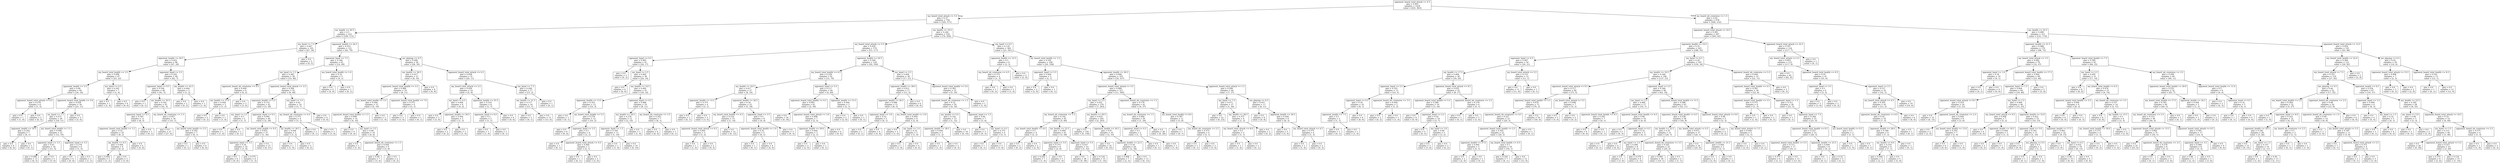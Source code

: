 digraph Tree {
node [shape=box] ;
0 [label="opponent_board_total_attack <= 4.5\ngini = 0.493\nsamples = 1434\nvalue = [631, 803]"] ;
1 [label="my_board_total_attack <= 3.5\ngini = 0.37\nsamples = 756\nvalue = [185, 571]"] ;
0 -> 1 [labeldistance=2.5, labelangle=45, headlabel="True"] ;
2 [label="my_health <= 20.5\ngini = 0.5\nsamples = 222\nvalue = [109, 113]"] ;
1 -> 2 ;
3 [label="my_hand <= 7.5\ngini = 0.447\nsamples = 101\nvalue = [67, 34]"] ;
2 -> 3 ;
4 [label="opponent_health <= 20.5\ngini = 0.422\nsamples = 96\nvalue = [67, 29]"] ;
3 -> 4 ;
5 [label="my_board_total_health <= 3.5\ngini = 0.498\nsamples = 47\nvalue = [25, 22]"] ;
4 -> 5 ;
6 [label="opponent_health <= 5.5\ngini = 0.48\nsamples = 40\nvalue = [24, 16]"] ;
5 -> 6 ;
7 [label="opponent_board_total_attack <= 0.5\ngini = 0.278\nsamples = 6\nvalue = [1, 5]"] ;
6 -> 7 ;
8 [label="gini = 0.0\nsamples = 1\nvalue = [1, 0]"] ;
7 -> 8 ;
9 [label="gini = 0.0\nsamples = 5\nvalue = [0, 5]"] ;
7 -> 9 ;
10 [label="opponent_board_total_health <= 3.0\ngini = 0.438\nsamples = 34\nvalue = [23, 11]"] ;
6 -> 10 ;
11 [label="my_hand <= 1.5\ngini = 0.471\nsamples = 29\nvalue = [18, 11]"] ;
10 -> 11 ;
12 [label="opponent_health <= 19.5\ngini = 0.245\nsamples = 7\nvalue = [6, 1]"] ;
11 -> 12 ;
13 [label="gini = 0.0\nsamples = 6\nvalue = [6, 0]"] ;
12 -> 13 ;
14 [label="gini = 0.0\nsamples = 1\nvalue = [0, 1]"] ;
12 -> 14 ;
15 [label="my_board_total_health <= 1.5\ngini = 0.496\nsamples = 22\nvalue = [12, 10]"] ;
11 -> 15 ;
16 [label="opponent_hand <= 3.5\ngini = 0.43\nsamples = 16\nvalue = [11, 5]"] ;
15 -> 16 ;
17 [label="gini = 0.496\nsamples = 11\nvalue = [6, 5]"] ;
16 -> 17 ;
18 [label="gini = 0.0\nsamples = 5\nvalue = [5, 0]"] ;
16 -> 18 ;
19 [label="opponent_hand <= 5.5\ngini = 0.278\nsamples = 6\nvalue = [1, 5]"] ;
15 -> 19 ;
20 [label="gini = 0.0\nsamples = 4\nvalue = [0, 4]"] ;
19 -> 20 ;
21 [label="gini = 0.5\nsamples = 2\nvalue = [1, 1]"] ;
19 -> 21 ;
22 [label="gini = 0.0\nsamples = 5\nvalue = [5, 0]"] ;
10 -> 22 ;
23 [label="my_hand <= 0.5\ngini = 0.245\nsamples = 7\nvalue = [1, 6]"] ;
5 -> 23 ;
24 [label="gini = 0.0\nsamples = 1\nvalue = [1, 0]"] ;
23 -> 24 ;
25 [label="gini = 0.0\nsamples = 6\nvalue = [0, 6]"] ;
23 -> 25 ;
26 [label="opponent_hand <= 5.5\ngini = 0.245\nsamples = 49\nvalue = [42, 7]"] ;
4 -> 26 ;
27 [label="opponent_hand <= 0.5\ngini = 0.194\nsamples = 46\nvalue = [41, 5]"] ;
26 -> 27 ;
28 [label="gini = 0.0\nsamples = 1\nvalue = [0, 1]"] ;
27 -> 28 ;
29 [label="my_health <= 10.5\ngini = 0.162\nsamples = 45\nvalue = [41, 4]"] ;
27 -> 29 ;
30 [label="opponent_hand <= 4.5\ngini = 0.397\nsamples = 11\nvalue = [8, 3]"] ;
29 -> 30 ;
31 [label="opponent_board_total_health <= 1.5\ngini = 0.32\nsamples = 10\nvalue = [8, 2]"] ;
30 -> 31 ;
32 [label="my_health <= 6.5\ngini = 0.444\nsamples = 6\nvalue = [4, 2]"] ;
31 -> 32 ;
33 [label="gini = 0.444\nsamples = 3\nvalue = [1, 2]"] ;
32 -> 33 ;
34 [label="gini = 0.0\nsamples = 3\nvalue = [3, 0]"] ;
32 -> 34 ;
35 [label="gini = 0.0\nsamples = 4\nvalue = [4, 0]"] ;
31 -> 35 ;
36 [label="gini = 0.0\nsamples = 1\nvalue = [0, 1]"] ;
30 -> 36 ;
37 [label="my_board_nb_creatures <= 1.5\ngini = 0.057\nsamples = 34\nvalue = [33, 1]"] ;
29 -> 37 ;
38 [label="gini = 0.0\nsamples = 27\nvalue = [27, 0]"] ;
37 -> 38 ;
39 [label="my_board_total_health <= 2.5\ngini = 0.245\nsamples = 7\nvalue = [6, 1]"] ;
37 -> 39 ;
40 [label="gini = 0.0\nsamples = 1\nvalue = [0, 1]"] ;
39 -> 40 ;
41 [label="gini = 0.0\nsamples = 6\nvalue = [6, 0]"] ;
39 -> 41 ;
42 [label="my_health <= 14.5\ngini = 0.444\nsamples = 3\nvalue = [1, 2]"] ;
26 -> 42 ;
43 [label="gini = 0.0\nsamples = 2\nvalue = [0, 2]"] ;
42 -> 43 ;
44 [label="gini = 0.0\nsamples = 1\nvalue = [1, 0]"] ;
42 -> 44 ;
45 [label="gini = 0.0\nsamples = 5\nvalue = [0, 5]"] ;
3 -> 45 ;
46 [label="opponent_health <= 24.5\ngini = 0.453\nsamples = 121\nvalue = [42, 79]"] ;
2 -> 46 ;
47 [label="opponent_hand <= 7.5\ngini = 0.346\nsamples = 63\nvalue = [14, 49]"] ;
46 -> 47 ;
48 [label="my_hand <= 1.5\ngini = 0.285\nsamples = 58\nvalue = [10, 48]"] ;
47 -> 48 ;
49 [label="opponent_board_nb_creatures <= 0.5\ngini = 0.444\nsamples = 6\nvalue = [4, 2]"] ;
48 -> 49 ;
50 [label="my_health <= 27.0\ngini = 0.444\nsamples = 3\nvalue = [1, 2]"] ;
49 -> 50 ;
51 [label="gini = 0.0\nsamples = 2\nvalue = [0, 2]"] ;
50 -> 51 ;
52 [label="gini = 0.0\nsamples = 1\nvalue = [1, 0]"] ;
50 -> 52 ;
53 [label="gini = 0.0\nsamples = 3\nvalue = [3, 0]"] ;
49 -> 53 ;
54 [label="opponent_board_total_attack <= 3.5\ngini = 0.204\nsamples = 52\nvalue = [6, 46]"] ;
48 -> 54 ;
55 [label="opponent_health <= 5.5\ngini = 0.133\nsamples = 42\nvalue = [3, 39]"] ;
54 -> 55 ;
56 [label="my_hand <= 2.5\ngini = 0.5\nsamples = 2\nvalue = [1, 1]"] ;
55 -> 56 ;
57 [label="gini = 0.0\nsamples = 1\nvalue = [1, 0]"] ;
56 -> 57 ;
58 [label="gini = 0.0\nsamples = 1\nvalue = [0, 1]"] ;
56 -> 58 ;
59 [label="opponent_hand <= 6.5\ngini = 0.095\nsamples = 40\nvalue = [2, 38]"] ;
55 -> 59 ;
60 [label="my_board_total_health <= 0.5\ngini = 0.053\nsamples = 37\nvalue = [1, 36]"] ;
59 -> 60 ;
61 [label="opponent_hand <= 3.5\ngini = 0.18\nsamples = 10\nvalue = [1, 9]"] ;
60 -> 61 ;
62 [label="gini = 0.0\nsamples = 6\nvalue = [0, 6]"] ;
61 -> 62 ;
63 [label="gini = 0.375\nsamples = 4\nvalue = [1, 3]"] ;
61 -> 63 ;
64 [label="gini = 0.0\nsamples = 27\nvalue = [0, 27]"] ;
60 -> 64 ;
65 [label="my_health <= 26.5\ngini = 0.444\nsamples = 3\nvalue = [1, 2]"] ;
59 -> 65 ;
66 [label="gini = 0.0\nsamples = 1\nvalue = [1, 0]"] ;
65 -> 66 ;
67 [label="gini = 0.0\nsamples = 2\nvalue = [0, 2]"] ;
65 -> 67 ;
68 [label="my_hand <= 3.5\ngini = 0.42\nsamples = 10\nvalue = [3, 7]"] ;
54 -> 68 ;
69 [label="my_board_nb_creatures <= 0.5\ngini = 0.375\nsamples = 4\nvalue = [3, 1]"] ;
68 -> 69 ;
70 [label="gini = 0.0\nsamples = 1\nvalue = [0, 1]"] ;
69 -> 70 ;
71 [label="gini = 0.0\nsamples = 3\nvalue = [3, 0]"] ;
69 -> 71 ;
72 [label="gini = 0.0\nsamples = 6\nvalue = [0, 6]"] ;
68 -> 72 ;
73 [label="my_board_total_health <= 1.0\ngini = 0.32\nsamples = 5\nvalue = [4, 1]"] ;
47 -> 73 ;
74 [label="gini = 0.0\nsamples = 4\nvalue = [4, 0]"] ;
73 -> 74 ;
75 [label="gini = 0.0\nsamples = 1\nvalue = [0, 1]"] ;
73 -> 75 ;
76 [label="me_playing <= 0.5\ngini = 0.499\nsamples = 58\nvalue = [28, 30]"] ;
46 -> 76 ;
77 [label="my_health <= 28.5\ngini = 0.417\nsamples = 27\nvalue = [8, 19]"] ;
76 -> 77 ;
78 [label="opponent_board_total_health <= 3.5\ngini = 0.488\nsamples = 19\nvalue = [8, 11]"] ;
77 -> 78 ;
79 [label="my_board_total_health <= 3.5\ngini = 0.444\nsamples = 15\nvalue = [5, 10]"] ;
78 -> 79 ;
80 [label="opponent_board_total_health <= 1.5\ngini = 0.408\nsamples = 14\nvalue = [4, 10]"] ;
79 -> 80 ;
81 [label="gini = 0.0\nsamples = 4\nvalue = [0, 4]"] ;
80 -> 81 ;
82 [label="my_hand <= 3.5\ngini = 0.48\nsamples = 10\nvalue = [4, 6]"] ;
80 -> 82 ;
83 [label="gini = 0.0\nsamples = 1\nvalue = [1, 0]"] ;
82 -> 83 ;
84 [label="opponent_board_nb_creatures <= 1.5\ngini = 0.444\nsamples = 9\nvalue = [3, 6]"] ;
82 -> 84 ;
85 [label="gini = 0.49\nsamples = 7\nvalue = [3, 4]"] ;
84 -> 85 ;
86 [label="gini = 0.0\nsamples = 2\nvalue = [0, 2]"] ;
84 -> 86 ;
87 [label="gini = 0.0\nsamples = 1\nvalue = [1, 0]"] ;
79 -> 87 ;
88 [label="opponent_board_total_health <= 7.0\ngini = 0.375\nsamples = 4\nvalue = [3, 1]"] ;
78 -> 88 ;
89 [label="gini = 0.0\nsamples = 3\nvalue = [3, 0]"] ;
88 -> 89 ;
90 [label="gini = 0.0\nsamples = 1\nvalue = [0, 1]"] ;
88 -> 90 ;
91 [label="gini = 0.0\nsamples = 8\nvalue = [0, 8]"] ;
77 -> 91 ;
92 [label="opponent_board_total_attack <= 0.5\ngini = 0.458\nsamples = 31\nvalue = [20, 11]"] ;
76 -> 92 ;
93 [label="my_board_total_attack <= 2.5\ngini = 0.459\nsamples = 14\nvalue = [5, 9]"] ;
92 -> 93 ;
94 [label="my_hand <= 4.5\ngini = 0.444\nsamples = 6\nvalue = [4, 2]"] ;
93 -> 94 ;
95 [label="gini = 0.0\nsamples = 3\nvalue = [3, 0]"] ;
94 -> 95 ;
96 [label="opponent_health <= 29.5\ngini = 0.444\nsamples = 3\nvalue = [1, 2]"] ;
94 -> 96 ;
97 [label="gini = 0.0\nsamples = 2\nvalue = [0, 2]"] ;
96 -> 97 ;
98 [label="gini = 0.0\nsamples = 1\nvalue = [1, 0]"] ;
96 -> 98 ;
99 [label="opponent_health <= 25.5\ngini = 0.219\nsamples = 8\nvalue = [1, 7]"] ;
93 -> 99 ;
100 [label="opponent_hand <= 6.0\ngini = 0.5\nsamples = 2\nvalue = [1, 1]"] ;
99 -> 100 ;
101 [label="gini = 0.0\nsamples = 1\nvalue = [1, 0]"] ;
100 -> 101 ;
102 [label="gini = 0.0\nsamples = 1\nvalue = [0, 1]"] ;
100 -> 102 ;
103 [label="gini = 0.0\nsamples = 6\nvalue = [0, 6]"] ;
99 -> 103 ;
104 [label="my_hand <= 7.5\ngini = 0.208\nsamples = 17\nvalue = [15, 2]"] ;
92 -> 104 ;
105 [label="my_health <= 21.5\ngini = 0.117\nsamples = 16\nvalue = [15, 1]"] ;
104 -> 105 ;
106 [label="gini = 0.0\nsamples = 1\nvalue = [0, 1]"] ;
105 -> 106 ;
107 [label="gini = 0.0\nsamples = 15\nvalue = [15, 0]"] ;
105 -> 107 ;
108 [label="gini = 0.0\nsamples = 1\nvalue = [0, 1]"] ;
104 -> 108 ;
109 [label="my_health <= 19.5\ngini = 0.244\nsamples = 534\nvalue = [76, 458]"] ;
1 -> 109 ;
110 [label="my_board_total_attack <= 5.5\ngini = 0.429\nsamples = 170\nvalue = [53, 117]"] ;
109 -> 110 ;
111 [label="opponent_hand <= 0.5\ngini = 0.485\nsamples = 41\nvalue = [24, 17]"] ;
110 -> 111 ;
112 [label="gini = 0.0\nsamples = 3\nvalue = [0, 3]"] ;
111 -> 112 ;
113 [label="my_hand <= 2.5\ngini = 0.465\nsamples = 38\nvalue = [24, 14]"] ;
111 -> 113 ;
114 [label="gini = 0.0\nsamples = 6\nvalue = [6, 0]"] ;
113 -> 114 ;
115 [label="my_health <= 14.5\ngini = 0.492\nsamples = 32\nvalue = [18, 14]"] ;
113 -> 115 ;
116 [label="opponent_health <= 13.5\ngini = 0.355\nsamples = 13\nvalue = [10, 3]"] ;
115 -> 116 ;
117 [label="gini = 0.0\nsamples = 1\nvalue = [0, 1]"] ;
116 -> 117 ;
118 [label="my_board_total_health <= 5.5\ngini = 0.278\nsamples = 12\nvalue = [10, 2]"] ;
116 -> 118 ;
119 [label="gini = 0.0\nsamples = 8\nvalue = [8, 0]"] ;
118 -> 119 ;
120 [label="opponent_hand <= 2.5\ngini = 0.5\nsamples = 4\nvalue = [2, 2]"] ;
118 -> 120 ;
121 [label="gini = 0.0\nsamples = 1\nvalue = [0, 1]"] ;
120 -> 121 ;
122 [label="opponent_board_total_attack <= 0.5\ngini = 0.444\nsamples = 3\nvalue = [2, 1]"] ;
120 -> 122 ;
123 [label="gini = 0.0\nsamples = 1\nvalue = [0, 1]"] ;
122 -> 123 ;
124 [label="gini = 0.0\nsamples = 2\nvalue = [2, 0]"] ;
122 -> 124 ;
125 [label="opponent_hand <= 4.5\ngini = 0.488\nsamples = 19\nvalue = [8, 11]"] ;
115 -> 125 ;
126 [label="my_health <= 18.5\ngini = 0.278\nsamples = 12\nvalue = [2, 10]"] ;
125 -> 126 ;
127 [label="opponent_hand <= 1.5\ngini = 0.165\nsamples = 11\nvalue = [1, 10]"] ;
126 -> 127 ;
128 [label="gini = 0.0\nsamples = 1\nvalue = [1, 0]"] ;
127 -> 128 ;
129 [label="gini = 0.0\nsamples = 10\nvalue = [0, 10]"] ;
127 -> 129 ;
130 [label="gini = 0.0\nsamples = 1\nvalue = [1, 0]"] ;
126 -> 130 ;
131 [label="my_board_nb_creatures <= 3.5\ngini = 0.245\nsamples = 7\nvalue = [6, 1]"] ;
125 -> 131 ;
132 [label="gini = 0.0\nsamples = 6\nvalue = [6, 0]"] ;
131 -> 132 ;
133 [label="gini = 0.0\nsamples = 1\nvalue = [0, 1]"] ;
131 -> 133 ;
134 [label="opponent_health <= 24.5\ngini = 0.349\nsamples = 129\nvalue = [29, 100]"] ;
110 -> 134 ;
135 [label="my_board_total_health <= 6.5\ngini = 0.229\nsamples = 91\nvalue = [12, 79]"] ;
134 -> 135 ;
136 [label="my_health <= 10.5\ngini = 0.417\nsamples = 27\nvalue = [8, 19]"] ;
135 -> 136 ;
137 [label="opponent_health <= 12.5\ngini = 0.375\nsamples = 4\nvalue = [3, 1]"] ;
136 -> 137 ;
138 [label="gini = 0.0\nsamples = 1\nvalue = [0, 1]"] ;
137 -> 138 ;
139 [label="gini = 0.0\nsamples = 3\nvalue = [3, 0]"] ;
137 -> 139 ;
140 [label="opponent_health <= 20.5\ngini = 0.34\nsamples = 23\nvalue = [5, 18]"] ;
136 -> 140 ;
141 [label="my_board_total_health <= 4.5\ngini = 0.124\nsamples = 15\nvalue = [1, 14]"] ;
140 -> 141 ;
142 [label="opponent_board_total_attack <= 0.5\ngini = 0.444\nsamples = 3\nvalue = [1, 2]"] ;
141 -> 142 ;
143 [label="gini = 0.0\nsamples = 1\nvalue = [1, 0]"] ;
142 -> 143 ;
144 [label="gini = 0.0\nsamples = 2\nvalue = [0, 2]"] ;
142 -> 144 ;
145 [label="gini = 0.0\nsamples = 12\nvalue = [0, 12]"] ;
141 -> 145 ;
146 [label="opponent_hand <= 3.5\ngini = 0.5\nsamples = 8\nvalue = [4, 4]"] ;
140 -> 146 ;
147 [label="opponent_board_total_health <= 1.0\ngini = 0.32\nsamples = 5\nvalue = [4, 1]"] ;
146 -> 147 ;
148 [label="gini = 0.0\nsamples = 1\nvalue = [0, 1]"] ;
147 -> 148 ;
149 [label="gini = 0.0\nsamples = 4\nvalue = [4, 0]"] ;
147 -> 149 ;
150 [label="gini = 0.0\nsamples = 3\nvalue = [0, 3]"] ;
146 -> 150 ;
151 [label="opponent_hand <= 5.5\ngini = 0.117\nsamples = 64\nvalue = [4, 60]"] ;
135 -> 151 ;
152 [label="opponent_board_total_health <= 4.5\ngini = 0.063\nsamples = 61\nvalue = [2, 59]"] ;
151 -> 152 ;
153 [label="gini = 0.0\nsamples = 54\nvalue = [0, 54]"] ;
152 -> 153 ;
154 [label="opponent_board_total_attack <= 3.0\ngini = 0.408\nsamples = 7\nvalue = [2, 5]"] ;
152 -> 154 ;
155 [label="opponent_health <= 20.0\ngini = 0.444\nsamples = 3\nvalue = [2, 1]"] ;
154 -> 155 ;
156 [label="gini = 0.0\nsamples = 2\nvalue = [2, 0]"] ;
155 -> 156 ;
157 [label="gini = 0.0\nsamples = 1\nvalue = [0, 1]"] ;
155 -> 157 ;
158 [label="gini = 0.0\nsamples = 4\nvalue = [0, 4]"] ;
154 -> 158 ;
159 [label="opponent_health <= 13.5\ngini = 0.444\nsamples = 3\nvalue = [2, 1]"] ;
151 -> 159 ;
160 [label="gini = 0.0\nsamples = 2\nvalue = [2, 0]"] ;
159 -> 160 ;
161 [label="gini = 0.0\nsamples = 1\nvalue = [0, 1]"] ;
159 -> 161 ;
162 [label="my_hand <= 3.5\ngini = 0.494\nsamples = 38\nvalue = [17, 21]"] ;
134 -> 162 ;
163 [label="opponent_health <= 28.0\ngini = 0.415\nsamples = 17\nvalue = [12, 5]"] ;
162 -> 163 ;
164 [label="opponent_health <= 26.5\ngini = 0.496\nsamples = 11\nvalue = [6, 5]"] ;
163 -> 164 ;
165 [label="opponent_hand <= 3.0\ngini = 0.32\nsamples = 5\nvalue = [4, 1]"] ;
164 -> 165 ;
166 [label="gini = 0.0\nsamples = 1\nvalue = [0, 1]"] ;
165 -> 166 ;
167 [label="gini = 0.0\nsamples = 4\nvalue = [4, 0]"] ;
165 -> 167 ;
168 [label="my_board_total_health <= 3.0\ngini = 0.444\nsamples = 6\nvalue = [2, 4]"] ;
164 -> 168 ;
169 [label="gini = 0.0\nsamples = 1\nvalue = [1, 0]"] ;
168 -> 169 ;
170 [label="my_hand <= 1.0\ngini = 0.32\nsamples = 5\nvalue = [1, 4]"] ;
168 -> 170 ;
171 [label="gini = 0.0\nsamples = 1\nvalue = [1, 0]"] ;
170 -> 171 ;
172 [label="gini = 0.0\nsamples = 4\nvalue = [0, 4]"] ;
170 -> 172 ;
173 [label="gini = 0.0\nsamples = 6\nvalue = [6, 0]"] ;
163 -> 173 ;
174 [label="opponent_board_total_health <= 5.0\ngini = 0.363\nsamples = 21\nvalue = [5, 16]"] ;
162 -> 174 ;
175 [label="opponent_board_nb_creatures <= 1.5\ngini = 0.32\nsamples = 20\nvalue = [4, 16]"] ;
174 -> 175 ;
176 [label="my_health <= 5.0\ngini = 0.142\nsamples = 13\nvalue = [1, 12]"] ;
175 -> 176 ;
177 [label="opponent_health <= 28.5\ngini = 0.444\nsamples = 3\nvalue = [1, 2]"] ;
176 -> 177 ;
178 [label="gini = 0.0\nsamples = 1\nvalue = [1, 0]"] ;
177 -> 178 ;
179 [label="gini = 0.0\nsamples = 2\nvalue = [0, 2]"] ;
177 -> 179 ;
180 [label="gini = 0.0\nsamples = 10\nvalue = [0, 10]"] ;
176 -> 180 ;
181 [label="opponent_hand <= 1.5\ngini = 0.49\nsamples = 7\nvalue = [3, 4]"] ;
175 -> 181 ;
182 [label="gini = 0.0\nsamples = 3\nvalue = [0, 3]"] ;
181 -> 182 ;
183 [label="my_hand <= 4.5\ngini = 0.375\nsamples = 4\nvalue = [3, 1]"] ;
181 -> 183 ;
184 [label="gini = 0.0\nsamples = 1\nvalue = [0, 1]"] ;
183 -> 184 ;
185 [label="gini = 0.0\nsamples = 3\nvalue = [3, 0]"] ;
183 -> 185 ;
186 [label="gini = 0.0\nsamples = 1\nvalue = [1, 0]"] ;
174 -> 186 ;
187 [label="my_hand <= 0.5\ngini = 0.118\nsamples = 364\nvalue = [23, 341]"] ;
109 -> 187 ;
188 [label="opponent_health <= 12.5\ngini = 0.5\nsamples = 6\nvalue = [3, 3]"] ;
187 -> 188 ;
189 [label="my_board_nb_creatures <= 4.5\ngini = 0.375\nsamples = 4\nvalue = [1, 3]"] ;
188 -> 189 ;
190 [label="gini = 0.0\nsamples = 3\nvalue = [0, 3]"] ;
189 -> 190 ;
191 [label="gini = 0.0\nsamples = 1\nvalue = [1, 0]"] ;
189 -> 191 ;
192 [label="gini = 0.0\nsamples = 2\nvalue = [2, 0]"] ;
188 -> 192 ;
193 [label="my_board_total_health <= 1.5\ngini = 0.105\nsamples = 358\nvalue = [20, 338]"] ;
187 -> 193 ;
194 [label="opponent_hand <= 5.5\ngini = 0.444\nsamples = 3\nvalue = [2, 1]"] ;
193 -> 194 ;
195 [label="gini = 0.0\nsamples = 2\nvalue = [2, 0]"] ;
194 -> 195 ;
196 [label="gini = 0.0\nsamples = 1\nvalue = [0, 1]"] ;
194 -> 196 ;
197 [label="opponent_health <= 26.5\ngini = 0.096\nsamples = 355\nvalue = [18, 337]"] ;
193 -> 197 ;
198 [label="opponent_board_total_attack <= 3.5\ngini = 0.068\nsamples = 311\nvalue = [11, 300]"] ;
197 -> 198 ;
199 [label="my_hand <= 2.5\ngini = 0.051\nsamples = 270\nvalue = [7, 263]"] ;
198 -> 199 ;
200 [label="my_board_nb_creatures <= 1.5\ngini = 0.142\nsamples = 65\nvalue = [5, 60]"] ;
199 -> 200 ;
201 [label="my_board_total_health <= 4.0\ngini = 0.5\nsamples = 4\nvalue = [2, 2]"] ;
200 -> 201 ;
202 [label="gini = 0.0\nsamples = 2\nvalue = [0, 2]"] ;
201 -> 202 ;
203 [label="gini = 0.0\nsamples = 2\nvalue = [2, 0]"] ;
201 -> 203 ;
204 [label="my_health <= 22.5\ngini = 0.094\nsamples = 61\nvalue = [3, 58]"] ;
200 -> 204 ;
205 [label="opponent_hand <= 5.0\ngini = 0.375\nsamples = 8\nvalue = [2, 6]"] ;
204 -> 205 ;
206 [label="gini = 0.245\nsamples = 7\nvalue = [1, 6]"] ;
205 -> 206 ;
207 [label="gini = 0.0\nsamples = 1\nvalue = [1, 0]"] ;
205 -> 207 ;
208 [label="opponent_hand <= 5.5\ngini = 0.037\nsamples = 53\nvalue = [1, 52]"] ;
204 -> 208 ;
209 [label="gini = 0.0\nsamples = 38\nvalue = [0, 38]"] ;
208 -> 209 ;
210 [label="gini = 0.124\nsamples = 15\nvalue = [1, 14]"] ;
208 -> 210 ;
211 [label="my_health <= 29.5\ngini = 0.019\nsamples = 205\nvalue = [2, 203]"] ;
199 -> 211 ;
212 [label="gini = 0.0\nsamples = 150\nvalue = [0, 150]"] ;
211 -> 212 ;
213 [label="opponent_health <= 20.5\ngini = 0.07\nsamples = 55\nvalue = [2, 53]"] ;
211 -> 213 ;
214 [label="gini = 0.0\nsamples = 35\nvalue = [0, 35]"] ;
213 -> 214 ;
215 [label="opponent_health <= 22.5\ngini = 0.18\nsamples = 20\nvalue = [2, 18]"] ;
213 -> 215 ;
216 [label="gini = 0.408\nsamples = 7\nvalue = [2, 5]"] ;
215 -> 216 ;
217 [label="gini = 0.0\nsamples = 13\nvalue = [0, 13]"] ;
215 -> 217 ;
218 [label="opponent_board_nb_creatures <= 1.5\ngini = 0.176\nsamples = 41\nvalue = [4, 37]"] ;
198 -> 218 ;
219 [label="my_board_nb_creatures <= 1.5\ngini = 0.064\nsamples = 30\nvalue = [1, 29]"] ;
218 -> 219 ;
220 [label="opponent_hand <= 4.5\ngini = 0.5\nsamples = 2\nvalue = [1, 1]"] ;
219 -> 220 ;
221 [label="gini = 0.0\nsamples = 1\nvalue = [0, 1]"] ;
220 -> 221 ;
222 [label="gini = 0.0\nsamples = 1\nvalue = [1, 0]"] ;
220 -> 222 ;
223 [label="gini = 0.0\nsamples = 28\nvalue = [0, 28]"] ;
219 -> 223 ;
224 [label="my_board_total_health <= 8.0\ngini = 0.397\nsamples = 11\nvalue = [3, 8]"] ;
218 -> 224 ;
225 [label="gini = 0.0\nsamples = 7\nvalue = [0, 7]"] ;
224 -> 225 ;
226 [label="my_board_nb_creatures <= 2.5\ngini = 0.375\nsamples = 4\nvalue = [3, 1]"] ;
224 -> 226 ;
227 [label="gini = 0.0\nsamples = 1\nvalue = [0, 1]"] ;
226 -> 227 ;
228 [label="gini = 0.0\nsamples = 3\nvalue = [3, 0]"] ;
226 -> 228 ;
229 [label="opponent_board_total_attack <= 1.5\ngini = 0.268\nsamples = 44\nvalue = [7, 37]"] ;
197 -> 229 ;
230 [label="my_hand <= 7.5\ngini = 0.071\nsamples = 27\nvalue = [1, 26]"] ;
229 -> 230 ;
231 [label="gini = 0.0\nsamples = 23\nvalue = [0, 23]"] ;
230 -> 231 ;
232 [label="my_health <= 28.5\ngini = 0.375\nsamples = 4\nvalue = [1, 3]"] ;
230 -> 232 ;
233 [label="my_board_total_attack <= 8.0\ngini = 0.5\nsamples = 2\nvalue = [1, 1]"] ;
232 -> 233 ;
234 [label="gini = 0.0\nsamples = 1\nvalue = [1, 0]"] ;
233 -> 234 ;
235 [label="gini = 0.0\nsamples = 1\nvalue = [0, 1]"] ;
233 -> 235 ;
236 [label="gini = 0.0\nsamples = 2\nvalue = [0, 2]"] ;
232 -> 236 ;
237 [label="me_playing <= 0.5\ngini = 0.457\nsamples = 17\nvalue = [6, 11]"] ;
229 -> 237 ;
238 [label="gini = 0.0\nsamples = 8\nvalue = [0, 8]"] ;
237 -> 238 ;
239 [label="opponent_health <= 29.5\ngini = 0.444\nsamples = 9\nvalue = [6, 3]"] ;
237 -> 239 ;
240 [label="gini = 0.0\nsamples = 5\nvalue = [5, 0]"] ;
239 -> 240 ;
241 [label="my_board_total_attack <= 4.5\ngini = 0.375\nsamples = 4\nvalue = [1, 3]"] ;
239 -> 241 ;
242 [label="gini = 0.0\nsamples = 1\nvalue = [1, 0]"] ;
241 -> 242 ;
243 [label="gini = 0.0\nsamples = 3\nvalue = [0, 3]"] ;
241 -> 243 ;
244 [label="my_board_nb_creatures <= 1.5\ngini = 0.45\nsamples = 678\nvalue = [446, 232]"] ;
0 -> 244 [labeldistance=2.5, labelangle=-45, headlabel="False"] ;
245 [label="opponent_board_total_attack <= 10.5\ngini = 0.281\nsamples = 367\nvalue = [305, 62]"] ;
244 -> 245 ;
246 [label="opponent_health <= 14.5\ngini = 0.35\nsamples = 243\nvalue = [188, 55]"] ;
245 -> 246 ;
247 [label="opponent_hand <= 4.5\ngini = 0.487\nsamples = 50\nvalue = [29, 21]"] ;
246 -> 247 ;
248 [label="my_health <= 17.5\ngini = 0.499\nsamples = 38\nvalue = [18, 20]"] ;
247 -> 248 ;
249 [label="opponent_hand <= 2.5\ngini = 0.355\nsamples = 13\nvalue = [10, 3]"] ;
248 -> 249 ;
250 [label="opponent_hand <= 0.5\ngini = 0.18\nsamples = 10\nvalue = [9, 1]"] ;
249 -> 250 ;
251 [label="opponent_health <= 7.5\ngini = 0.5\nsamples = 2\nvalue = [1, 1]"] ;
250 -> 251 ;
252 [label="gini = 0.0\nsamples = 1\nvalue = [0, 1]"] ;
251 -> 252 ;
253 [label="gini = 0.0\nsamples = 1\nvalue = [1, 0]"] ;
251 -> 253 ;
254 [label="gini = 0.0\nsamples = 8\nvalue = [8, 0]"] ;
250 -> 254 ;
255 [label="opponent_board_nb_creatures <= 3.5\ngini = 0.444\nsamples = 3\nvalue = [1, 2]"] ;
249 -> 255 ;
256 [label="gini = 0.0\nsamples = 2\nvalue = [0, 2]"] ;
255 -> 256 ;
257 [label="gini = 0.0\nsamples = 1\nvalue = [1, 0]"] ;
255 -> 257 ;
258 [label="opponent_board_total_attack <= 8.5\ngini = 0.435\nsamples = 25\nvalue = [8, 17]"] ;
248 -> 258 ;
259 [label="opponent_board_total_health <= 5.5\ngini = 0.266\nsamples = 19\nvalue = [3, 16]"] ;
258 -> 259 ;
260 [label="gini = 0.0\nsamples = 9\nvalue = [0, 9]"] ;
259 -> 260 ;
261 [label="opponent_hand <= 2.5\ngini = 0.42\nsamples = 10\nvalue = [3, 7]"] ;
259 -> 261 ;
262 [label="gini = 0.0\nsamples = 5\nvalue = [0, 5]"] ;
261 -> 262 ;
263 [label="my_hand <= 3.0\ngini = 0.48\nsamples = 5\nvalue = [3, 2]"] ;
261 -> 263 ;
264 [label="gini = 0.0\nsamples = 3\nvalue = [3, 0]"] ;
263 -> 264 ;
265 [label="gini = 0.0\nsamples = 2\nvalue = [0, 2]"] ;
263 -> 265 ;
266 [label="opponent_board_nb_creatures <= 2.5\ngini = 0.278\nsamples = 6\nvalue = [5, 1]"] ;
258 -> 266 ;
267 [label="gini = 0.0\nsamples = 1\nvalue = [0, 1]"] ;
266 -> 267 ;
268 [label="gini = 0.0\nsamples = 5\nvalue = [5, 0]"] ;
266 -> 268 ;
269 [label="my_board_total_attack <= 5.5\ngini = 0.153\nsamples = 12\nvalue = [11, 1]"] ;
247 -> 269 ;
270 [label="gini = 0.0\nsamples = 11\nvalue = [11, 0]"] ;
269 -> 270 ;
271 [label="gini = 0.0\nsamples = 1\nvalue = [0, 1]"] ;
269 -> 271 ;
272 [label="my_hand <= 6.5\ngini = 0.29\nsamples = 193\nvalue = [159, 34]"] ;
246 -> 272 ;
273 [label="my_health <= 19.5\ngini = 0.246\nsamples = 160\nvalue = [137, 23]"] ;
272 -> 273 ;
274 [label="opponent_board_total_attack <= 9.5\ngini = 0.117\nsamples = 80\nvalue = [75, 5]"] ;
273 -> 274 ;
275 [label="opponent_board_total_health <= 5.5\ngini = 0.079\nsamples = 73\nvalue = [70, 3]"] ;
274 -> 275 ;
276 [label="opponent_board_nb_creatures <= 4.5\ngini = 0.227\nsamples = 23\nvalue = [20, 3]"] ;
275 -> 276 ;
277 [label="opponent_board_total_health <= 2.5\ngini = 0.165\nsamples = 22\nvalue = [20, 2]"] ;
276 -> 277 ;
278 [label="opponent_health <= 27.0\ngini = 0.444\nsamples = 3\nvalue = [2, 1]"] ;
277 -> 278 ;
279 [label="gini = 0.0\nsamples = 2\nvalue = [2, 0]"] ;
278 -> 279 ;
280 [label="gini = 0.0\nsamples = 1\nvalue = [0, 1]"] ;
278 -> 280 ;
281 [label="my_board_total_health <= 0.5\ngini = 0.1\nsamples = 19\nvalue = [18, 1]"] ;
277 -> 281 ;
282 [label="gini = 0.245\nsamples = 7\nvalue = [6, 1]"] ;
281 -> 282 ;
283 [label="gini = 0.0\nsamples = 12\nvalue = [12, 0]"] ;
281 -> 283 ;
284 [label="gini = 0.0\nsamples = 1\nvalue = [0, 1]"] ;
276 -> 284 ;
285 [label="gini = 0.0\nsamples = 50\nvalue = [50, 0]"] ;
275 -> 285 ;
286 [label="my_board_total_attack <= 3.5\ngini = 0.408\nsamples = 7\nvalue = [5, 2]"] ;
274 -> 286 ;
287 [label="gini = 0.0\nsamples = 5\nvalue = [5, 0]"] ;
286 -> 287 ;
288 [label="gini = 0.0\nsamples = 2\nvalue = [0, 2]"] ;
286 -> 288 ;
289 [label="opponent_hand <= 2.5\ngini = 0.349\nsamples = 80\nvalue = [62, 18]"] ;
273 -> 289 ;
290 [label="my_hand <= 2.5\ngini = 0.484\nsamples = 17\nvalue = [10, 7]"] ;
289 -> 290 ;
291 [label="opponent_board_total_health <= 9.5\ngini = 0.245\nsamples = 7\nvalue = [6, 1]"] ;
290 -> 291 ;
292 [label="gini = 0.0\nsamples = 6\nvalue = [6, 0]"] ;
291 -> 292 ;
293 [label="gini = 0.0\nsamples = 1\nvalue = [0, 1]"] ;
291 -> 293 ;
294 [label="opponent_board_total_health <= 6.5\ngini = 0.48\nsamples = 10\nvalue = [4, 6]"] ;
290 -> 294 ;
295 [label="gini = 0.0\nsamples = 5\nvalue = [0, 5]"] ;
294 -> 295 ;
296 [label="opponent_hand <= 0.5\ngini = 0.32\nsamples = 5\nvalue = [4, 1]"] ;
294 -> 296 ;
297 [label="gini = 0.0\nsamples = 1\nvalue = [0, 1]"] ;
296 -> 297 ;
298 [label="gini = 0.0\nsamples = 4\nvalue = [4, 0]"] ;
296 -> 298 ;
299 [label="opponent_board_total_health <= 11.5\ngini = 0.288\nsamples = 63\nvalue = [52, 11]"] ;
289 -> 299 ;
300 [label="opponent_board_total_health <= 6.5\ngini = 0.238\nsamples = 58\nvalue = [50, 8]"] ;
299 -> 300 ;
301 [label="my_health <= 22.5\ngini = 0.35\nsamples = 31\nvalue = [24, 7]"] ;
300 -> 301 ;
302 [label="my_hand <= 3.5\ngini = 0.494\nsamples = 9\nvalue = [4, 5]"] ;
301 -> 302 ;
303 [label="gini = 0.0\nsamples = 3\nvalue = [3, 0]"] ;
302 -> 303 ;
304 [label="gini = 0.278\nsamples = 6\nvalue = [1, 5]"] ;
302 -> 304 ;
305 [label="opponent_board_nb_creatures <= 3.5\ngini = 0.165\nsamples = 22\nvalue = [20, 2]"] ;
301 -> 305 ;
306 [label="gini = 0.095\nsamples = 20\nvalue = [19, 1]"] ;
305 -> 306 ;
307 [label="gini = 0.5\nsamples = 2\nvalue = [1, 1]"] ;
305 -> 307 ;
308 [label="my_board_total_attack <= 4.5\ngini = 0.071\nsamples = 27\nvalue = [26, 1]"] ;
300 -> 308 ;
309 [label="gini = 0.0\nsamples = 24\nvalue = [24, 0]"] ;
308 -> 309 ;
310 [label="opponent_health <= 21.5\ngini = 0.444\nsamples = 3\nvalue = [2, 1]"] ;
308 -> 310 ;
311 [label="gini = 0.0\nsamples = 2\nvalue = [2, 0]"] ;
310 -> 311 ;
312 [label="gini = 0.0\nsamples = 1\nvalue = [0, 1]"] ;
310 -> 312 ;
313 [label="opponent_board_total_attack <= 9.0\ngini = 0.48\nsamples = 5\nvalue = [2, 3]"] ;
299 -> 313 ;
314 [label="gini = 0.0\nsamples = 2\nvalue = [0, 2]"] ;
313 -> 314 ;
315 [label="my_board_total_attack <= 3.5\ngini = 0.444\nsamples = 3\nvalue = [2, 1]"] ;
313 -> 315 ;
316 [label="gini = 0.0\nsamples = 2\nvalue = [2, 0]"] ;
315 -> 316 ;
317 [label="gini = 0.0\nsamples = 1\nvalue = [0, 1]"] ;
315 -> 317 ;
318 [label="opponent_board_nb_creatures <= 5.5\ngini = 0.444\nsamples = 33\nvalue = [22, 11]"] ;
272 -> 318 ;
319 [label="opponent_board_total_health <= 4.5\ngini = 0.391\nsamples = 30\nvalue = [22, 8]"] ;
318 -> 319 ;
320 [label="opponent_board_total_health <= 3.5\ngini = 0.375\nsamples = 4\nvalue = [1, 3]"] ;
319 -> 320 ;
321 [label="gini = 0.0\nsamples = 1\nvalue = [1, 0]"] ;
320 -> 321 ;
322 [label="gini = 0.0\nsamples = 3\nvalue = [0, 3]"] ;
320 -> 322 ;
323 [label="opponent_hand <= 1.5\ngini = 0.311\nsamples = 26\nvalue = [21, 5]"] ;
319 -> 323 ;
324 [label="gini = 0.0\nsamples = 1\nvalue = [0, 1]"] ;
323 -> 324 ;
325 [label="opponent_hand <= 7.5\ngini = 0.269\nsamples = 25\nvalue = [21, 4]"] ;
323 -> 325 ;
326 [label="opponent_board_total_health <= 9.5\ngini = 0.227\nsamples = 23\nvalue = [20, 3]"] ;
325 -> 326 ;
327 [label="opponent_board_total_health <= 5.5\ngini = 0.111\nsamples = 17\nvalue = [16, 1]"] ;
326 -> 327 ;
328 [label="gini = 0.375\nsamples = 4\nvalue = [3, 1]"] ;
327 -> 328 ;
329 [label="gini = 0.0\nsamples = 13\nvalue = [13, 0]"] ;
327 -> 329 ;
330 [label="opponent_health <= 23.5\ngini = 0.444\nsamples = 6\nvalue = [4, 2]"] ;
326 -> 330 ;
331 [label="gini = 0.0\nsamples = 1\nvalue = [0, 1]"] ;
330 -> 331 ;
332 [label="gini = 0.32\nsamples = 5\nvalue = [4, 1]"] ;
330 -> 332 ;
333 [label="my_board_total_health <= 0.5\ngini = 0.5\nsamples = 2\nvalue = [1, 1]"] ;
325 -> 333 ;
334 [label="gini = 0.0\nsamples = 1\nvalue = [1, 0]"] ;
333 -> 334 ;
335 [label="gini = 0.0\nsamples = 1\nvalue = [0, 1]"] ;
333 -> 335 ;
336 [label="gini = 0.0\nsamples = 3\nvalue = [0, 3]"] ;
318 -> 336 ;
337 [label="opponent_board_total_attack <= 22.5\ngini = 0.107\nsamples = 124\nvalue = [117, 7]"] ;
245 -> 337 ;
338 [label="my_board_total_attack <= 2.5\ngini = 0.093\nsamples = 123\nvalue = [117, 6]"] ;
337 -> 338 ;
339 [label="gini = 0.0\nsamples = 82\nvalue = [82, 0]"] ;
338 -> 339 ;
340 [label="opponent_board_total_health <= 9.5\ngini = 0.25\nsamples = 41\nvalue = [35, 6]"] ;
338 -> 340 ;
341 [label="opponent_hand <= 3.5\ngini = 0.5\nsamples = 6\nvalue = [3, 3]"] ;
340 -> 341 ;
342 [label="gini = 0.0\nsamples = 3\nvalue = [3, 0]"] ;
341 -> 342 ;
343 [label="gini = 0.0\nsamples = 3\nvalue = [0, 3]"] ;
341 -> 343 ;
344 [label="opponent_hand <= 2.5\ngini = 0.157\nsamples = 35\nvalue = [32, 3]"] ;
340 -> 344 ;
345 [label="my_board_total_attack <= 4.5\ngini = 0.305\nsamples = 16\nvalue = [13, 3]"] ;
344 -> 345 ;
346 [label="opponent_board_nb_creatures <= 6.0\ngini = 0.42\nsamples = 10\nvalue = [7, 3]"] ;
345 -> 346 ;
347 [label="opponent_health <= 28.0\ngini = 0.346\nsamples = 9\nvalue = [7, 2]"] ;
346 -> 347 ;
348 [label="my_health <= 9.0\ngini = 0.219\nsamples = 8\nvalue = [7, 1]"] ;
347 -> 348 ;
349 [label="gini = 0.444\nsamples = 3\nvalue = [2, 1]"] ;
348 -> 349 ;
350 [label="gini = 0.0\nsamples = 5\nvalue = [5, 0]"] ;
348 -> 350 ;
351 [label="gini = 0.0\nsamples = 1\nvalue = [0, 1]"] ;
347 -> 351 ;
352 [label="gini = 0.0\nsamples = 1\nvalue = [0, 1]"] ;
346 -> 352 ;
353 [label="gini = 0.0\nsamples = 6\nvalue = [6, 0]"] ;
345 -> 353 ;
354 [label="gini = 0.0\nsamples = 19\nvalue = [19, 0]"] ;
344 -> 354 ;
355 [label="gini = 0.0\nsamples = 1\nvalue = [0, 1]"] ;
337 -> 355 ;
356 [label="my_health <= 22.5\ngini = 0.496\nsamples = 311\nvalue = [141, 170]"] ;
244 -> 356 ;
357 [label="opponent_health <= 21.5\ngini = 0.488\nsamples = 170\nvalue = [98, 72]"] ;
356 -> 357 ;
358 [label="my_board_total_attack <= 3.5\ngini = 0.482\nsamples = 79\nvalue = [32, 47]"] ;
357 -> 358 ;
359 [label="opponent_hand <= 1.0\ngini = 0.18\nsamples = 10\nvalue = [9, 1]"] ;
358 -> 359 ;
360 [label="gini = 0.0\nsamples = 1\nvalue = [0, 1]"] ;
359 -> 360 ;
361 [label="gini = 0.0\nsamples = 9\nvalue = [9, 0]"] ;
359 -> 361 ;
362 [label="opponent_board_total_health <= 17.5\ngini = 0.444\nsamples = 69\nvalue = [23, 46]"] ;
358 -> 362 ;
363 [label="opponent_hand <= 1.5\ngini = 0.404\nsamples = 64\nvalue = [18, 46]"] ;
362 -> 363 ;
364 [label="opponent_board_total_attack <= 8.5\ngini = 0.219\nsamples = 24\nvalue = [3, 21]"] ;
363 -> 364 ;
365 [label="gini = 0.0\nsamples = 15\nvalue = [0, 15]"] ;
364 -> 365 ;
366 [label="opponent_board_nb_creatures <= 2.5\ngini = 0.444\nsamples = 9\nvalue = [3, 6]"] ;
364 -> 366 ;
367 [label="gini = 0.0\nsamples = 2\nvalue = [2, 0]"] ;
366 -> 367 ;
368 [label="my_board_total_health <= 13.0\ngini = 0.245\nsamples = 7\nvalue = [1, 6]"] ;
366 -> 368 ;
369 [label="gini = 0.0\nsamples = 6\nvalue = [0, 6]"] ;
368 -> 369 ;
370 [label="gini = 0.0\nsamples = 1\nvalue = [1, 0]"] ;
368 -> 370 ;
371 [label="my_hand <= 1.5\ngini = 0.469\nsamples = 40\nvalue = [15, 25]"] ;
363 -> 371 ;
372 [label="my_board_total_attack <= 9.5\ngini = 0.408\nsamples = 7\nvalue = [5, 2]"] ;
371 -> 372 ;
373 [label="gini = 0.0\nsamples = 4\nvalue = [4, 0]"] ;
372 -> 373 ;
374 [label="opponent_health <= 16.5\ngini = 0.444\nsamples = 3\nvalue = [1, 2]"] ;
372 -> 374 ;
375 [label="gini = 0.0\nsamples = 2\nvalue = [0, 2]"] ;
374 -> 375 ;
376 [label="gini = 0.0\nsamples = 1\nvalue = [1, 0]"] ;
374 -> 376 ;
377 [label="opponent_health <= 15.0\ngini = 0.422\nsamples = 33\nvalue = [10, 23]"] ;
371 -> 377 ;
378 [label="opponent_hand <= 5.0\ngini = 0.165\nsamples = 11\nvalue = [1, 10]"] ;
377 -> 378 ;
379 [label="gini = 0.0\nsamples = 9\nvalue = [0, 9]"] ;
378 -> 379 ;
380 [label="me_playing <= 0.5\ngini = 0.5\nsamples = 2\nvalue = [1, 1]"] ;
378 -> 380 ;
381 [label="gini = 0.0\nsamples = 1\nvalue = [0, 1]"] ;
380 -> 381 ;
382 [label="gini = 0.0\nsamples = 1\nvalue = [1, 0]"] ;
380 -> 382 ;
383 [label="opponent_health <= 17.5\ngini = 0.483\nsamples = 22\nvalue = [9, 13]"] ;
377 -> 383 ;
384 [label="gini = 0.0\nsamples = 3\nvalue = [3, 0]"] ;
383 -> 384 ;
385 [label="my_hand <= 6.5\ngini = 0.432\nsamples = 19\nvalue = [6, 13]"] ;
383 -> 385 ;
386 [label="gini = 0.48\nsamples = 15\nvalue = [6, 9]"] ;
385 -> 386 ;
387 [label="gini = 0.0\nsamples = 4\nvalue = [0, 4]"] ;
385 -> 387 ;
388 [label="gini = 0.0\nsamples = 5\nvalue = [5, 0]"] ;
362 -> 388 ;
389 [label="opponent_board_total_health <= 7.5\ngini = 0.399\nsamples = 91\nvalue = [66, 25]"] ;
357 -> 389 ;
390 [label="my_hand <= 2.5\ngini = 0.495\nsamples = 31\nvalue = [17, 14]"] ;
389 -> 390 ;
391 [label="gini = 0.0\nsamples = 8\nvalue = [8, 0]"] ;
390 -> 391 ;
392 [label="my_board_total_health <= 6.5\ngini = 0.476\nsamples = 23\nvalue = [9, 14]"] ;
390 -> 392 ;
393 [label="opponent_board_total_health <= 5.5\ngini = 0.444\nsamples = 9\nvalue = [6, 3]"] ;
392 -> 393 ;
394 [label="gini = 0.0\nsamples = 6\nvalue = [6, 0]"] ;
393 -> 394 ;
395 [label="gini = 0.0\nsamples = 3\nvalue = [0, 3]"] ;
393 -> 395 ;
396 [label="my_board_nb_creatures <= 3.5\ngini = 0.337\nsamples = 14\nvalue = [3, 11]"] ;
392 -> 396 ;
397 [label="gini = 0.0\nsamples = 8\nvalue = [0, 8]"] ;
396 -> 397 ;
398 [label="my_health <= 15.5\ngini = 0.5\nsamples = 6\nvalue = [3, 3]"] ;
396 -> 398 ;
399 [label="my_board_total_health <= 18.0\ngini = 0.375\nsamples = 4\nvalue = [1, 3]"] ;
398 -> 399 ;
400 [label="gini = 0.0\nsamples = 3\nvalue = [0, 3]"] ;
399 -> 400 ;
401 [label="gini = 0.0\nsamples = 1\nvalue = [1, 0]"] ;
399 -> 401 ;
402 [label="gini = 0.0\nsamples = 2\nvalue = [2, 0]"] ;
398 -> 402 ;
403 [label="my_board_nb_creatures <= 3.5\ngini = 0.299\nsamples = 60\nvalue = [49, 11]"] ;
389 -> 403 ;
404 [label="opponent_board_total_health <= 20.0\ngini = 0.233\nsamples = 52\nvalue = [45, 7]"] ;
403 -> 404 ;
405 [label="my_board_total_health <= 17.5\ngini = 0.183\nsamples = 49\nvalue = [44, 5]"] ;
404 -> 405 ;
406 [label="my_board_nb_creatures <= 2.5\ngini = 0.153\nsamples = 48\nvalue = [44, 4]"] ;
405 -> 406 ;
407 [label="opponent_board_total_attack <= 15.5\ngini = 0.062\nsamples = 31\nvalue = [30, 1]"] ;
406 -> 407 ;
408 [label="gini = 0.0\nsamples = 25\nvalue = [25, 0]"] ;
407 -> 408 ;
409 [label="opponent_board_nb_creatures <= 3.5\ngini = 0.278\nsamples = 6\nvalue = [5, 1]"] ;
407 -> 409 ;
410 [label="gini = 0.0\nsamples = 1\nvalue = [0, 1]"] ;
409 -> 410 ;
411 [label="gini = 0.0\nsamples = 5\nvalue = [5, 0]"] ;
409 -> 411 ;
412 [label="opponent_board_total_attack <= 9.5\ngini = 0.291\nsamples = 17\nvalue = [14, 3]"] ;
406 -> 412 ;
413 [label="opponent_hand <= 3.5\ngini = 0.469\nsamples = 8\nvalue = [5, 3]"] ;
412 -> 413 ;
414 [label="gini = 0.48\nsamples = 5\nvalue = [2, 3]"] ;
413 -> 414 ;
415 [label="gini = 0.0\nsamples = 3\nvalue = [3, 0]"] ;
413 -> 415 ;
416 [label="gini = 0.0\nsamples = 9\nvalue = [9, 0]"] ;
412 -> 416 ;
417 [label="gini = 0.0\nsamples = 1\nvalue = [0, 1]"] ;
405 -> 417 ;
418 [label="opponent_health <= 24.5\ngini = 0.444\nsamples = 3\nvalue = [1, 2]"] ;
404 -> 418 ;
419 [label="gini = 0.0\nsamples = 1\nvalue = [1, 0]"] ;
418 -> 419 ;
420 [label="gini = 0.0\nsamples = 2\nvalue = [0, 2]"] ;
418 -> 420 ;
421 [label="opponent_board_total_health <= 11.0\ngini = 0.5\nsamples = 8\nvalue = [4, 4]"] ;
403 -> 421 ;
422 [label="gini = 0.0\nsamples = 3\nvalue = [0, 3]"] ;
421 -> 422 ;
423 [label="opponent_hand <= 0.5\ngini = 0.32\nsamples = 5\nvalue = [4, 1]"] ;
421 -> 423 ;
424 [label="gini = 0.0\nsamples = 1\nvalue = [0, 1]"] ;
423 -> 424 ;
425 [label="gini = 0.0\nsamples = 4\nvalue = [4, 0]"] ;
423 -> 425 ;
426 [label="opponent_board_total_attack <= 12.5\ngini = 0.424\nsamples = 141\nvalue = [43, 98]"] ;
356 -> 426 ;
427 [label="my_board_total_health <= 22.0\ngini = 0.364\nsamples = 121\nvalue = [29, 92]"] ;
426 -> 427 ;
428 [label="my_board_total_attack <= 7.5\ngini = 0.351\nsamples = 119\nvalue = [27, 92]"] ;
427 -> 428 ;
429 [label="me_playing <= 0.5\ngini = 0.44\nsamples = 52\nvalue = [17, 35]"] ;
428 -> 429 ;
430 [label="my_board_total_health <= 2.5\ngini = 0.264\nsamples = 32\nvalue = [5, 27]"] ;
429 -> 430 ;
431 [label="gini = 0.0\nsamples = 1\nvalue = [1, 0]"] ;
430 -> 431 ;
432 [label="opponent_hand <= 8.0\ngini = 0.225\nsamples = 31\nvalue = [4, 27]"] ;
430 -> 432 ;
433 [label="opponent_health <= 18.5\ngini = 0.185\nsamples = 29\nvalue = [3, 26]"] ;
432 -> 433 ;
434 [label="gini = 0.0\nsamples = 15\nvalue = [0, 15]"] ;
433 -> 434 ;
435 [label="my_hand <= 1.5\ngini = 0.337\nsamples = 14\nvalue = [3, 11]"] ;
433 -> 435 ;
436 [label="gini = 0.0\nsamples = 1\nvalue = [1, 0]"] ;
435 -> 436 ;
437 [label="gini = 0.26\nsamples = 13\nvalue = [2, 11]"] ;
435 -> 437 ;
438 [label="my_board_nb_creatures <= 2.5\ngini = 0.5\nsamples = 2\nvalue = [1, 1]"] ;
432 -> 438 ;
439 [label="gini = 0.0\nsamples = 1\nvalue = [0, 1]"] ;
438 -> 439 ;
440 [label="gini = 0.0\nsamples = 1\nvalue = [1, 0]"] ;
438 -> 440 ;
441 [label="opponent_board_nb_creatures <= 2.5\ngini = 0.48\nsamples = 20\nvalue = [12, 8]"] ;
429 -> 441 ;
442 [label="opponent_board_nb_creatures <= 1.5\ngini = 0.49\nsamples = 14\nvalue = [6, 8]"] ;
441 -> 442 ;
443 [label="gini = 0.0\nsamples = 3\nvalue = [3, 0]"] ;
442 -> 443 ;
444 [label="my_board_total_attack <= 5.5\ngini = 0.397\nsamples = 11\nvalue = [3, 8]"] ;
442 -> 444 ;
445 [label="gini = 0.0\nsamples = 7\nvalue = [0, 7]"] ;
444 -> 445 ;
446 [label="opponent_board_total_attack <= 5.5\ngini = 0.375\nsamples = 4\nvalue = [3, 1]"] ;
444 -> 446 ;
447 [label="gini = 0.0\nsamples = 1\nvalue = [0, 1]"] ;
446 -> 447 ;
448 [label="gini = 0.0\nsamples = 3\nvalue = [3, 0]"] ;
446 -> 448 ;
449 [label="gini = 0.0\nsamples = 6\nvalue = [6, 0]"] ;
441 -> 449 ;
450 [label="opponent_health <= 6.5\ngini = 0.254\nsamples = 67\nvalue = [10, 57]"] ;
428 -> 450 ;
451 [label="opponent_hand <= 3.5\ngini = 0.494\nsamples = 9\nvalue = [4, 5]"] ;
450 -> 451 ;
452 [label="gini = 0.0\nsamples = 4\nvalue = [0, 4]"] ;
451 -> 452 ;
453 [label="my_hand <= 1.5\ngini = 0.32\nsamples = 5\nvalue = [4, 1]"] ;
451 -> 453 ;
454 [label="gini = 0.0\nsamples = 1\nvalue = [0, 1]"] ;
453 -> 454 ;
455 [label="gini = 0.0\nsamples = 4\nvalue = [4, 0]"] ;
453 -> 455 ;
456 [label="my_health <= 23.5\ngini = 0.185\nsamples = 58\nvalue = [6, 52]"] ;
450 -> 456 ;
457 [label="my_hand <= 5.0\ngini = 0.48\nsamples = 5\nvalue = [2, 3]"] ;
456 -> 457 ;
458 [label="gini = 0.0\nsamples = 3\nvalue = [0, 3]"] ;
457 -> 458 ;
459 [label="gini = 0.0\nsamples = 2\nvalue = [2, 0]"] ;
457 -> 459 ;
460 [label="opponent_board_total_attack <= 10.5\ngini = 0.14\nsamples = 53\nvalue = [4, 49]"] ;
456 -> 460 ;
461 [label="my_hand <= 3.5\ngini = 0.115\nsamples = 49\nvalue = [3, 46]"] ;
460 -> 461 ;
462 [label="gini = 0.0\nsamples = 26\nvalue = [0, 26]"] ;
461 -> 462 ;
463 [label="opponent_board_total_attack <= 5.5\ngini = 0.227\nsamples = 23\nvalue = [3, 20]"] ;
461 -> 463 ;
464 [label="gini = 0.375\nsamples = 8\nvalue = [2, 6]"] ;
463 -> 464 ;
465 [label="gini = 0.124\nsamples = 15\nvalue = [1, 14]"] ;
463 -> 465 ;
466 [label="opponent_board_nb_creatures <= 2.5\ngini = 0.375\nsamples = 4\nvalue = [1, 3]"] ;
460 -> 466 ;
467 [label="gini = 0.0\nsamples = 1\nvalue = [1, 0]"] ;
466 -> 467 ;
468 [label="gini = 0.0\nsamples = 3\nvalue = [0, 3]"] ;
466 -> 468 ;
469 [label="gini = 0.0\nsamples = 2\nvalue = [2, 0]"] ;
427 -> 469 ;
470 [label="me_playing <= 0.5\ngini = 0.42\nsamples = 20\nvalue = [14, 6]"] ;
426 -> 470 ;
471 [label="opponent_board_total_attack <= 15.5\ngini = 0.408\nsamples = 7\nvalue = [2, 5]"] ;
470 -> 471 ;
472 [label="gini = 0.0\nsamples = 5\nvalue = [0, 5]"] ;
471 -> 472 ;
473 [label="gini = 0.0\nsamples = 2\nvalue = [2, 0]"] ;
471 -> 473 ;
474 [label="opponent_board_total_health <= 8.5\ngini = 0.142\nsamples = 13\nvalue = [12, 1]"] ;
470 -> 474 ;
475 [label="gini = 0.0\nsamples = 1\nvalue = [0, 1]"] ;
474 -> 475 ;
476 [label="gini = 0.0\nsamples = 12\nvalue = [12, 0]"] ;
474 -> 476 ;
}